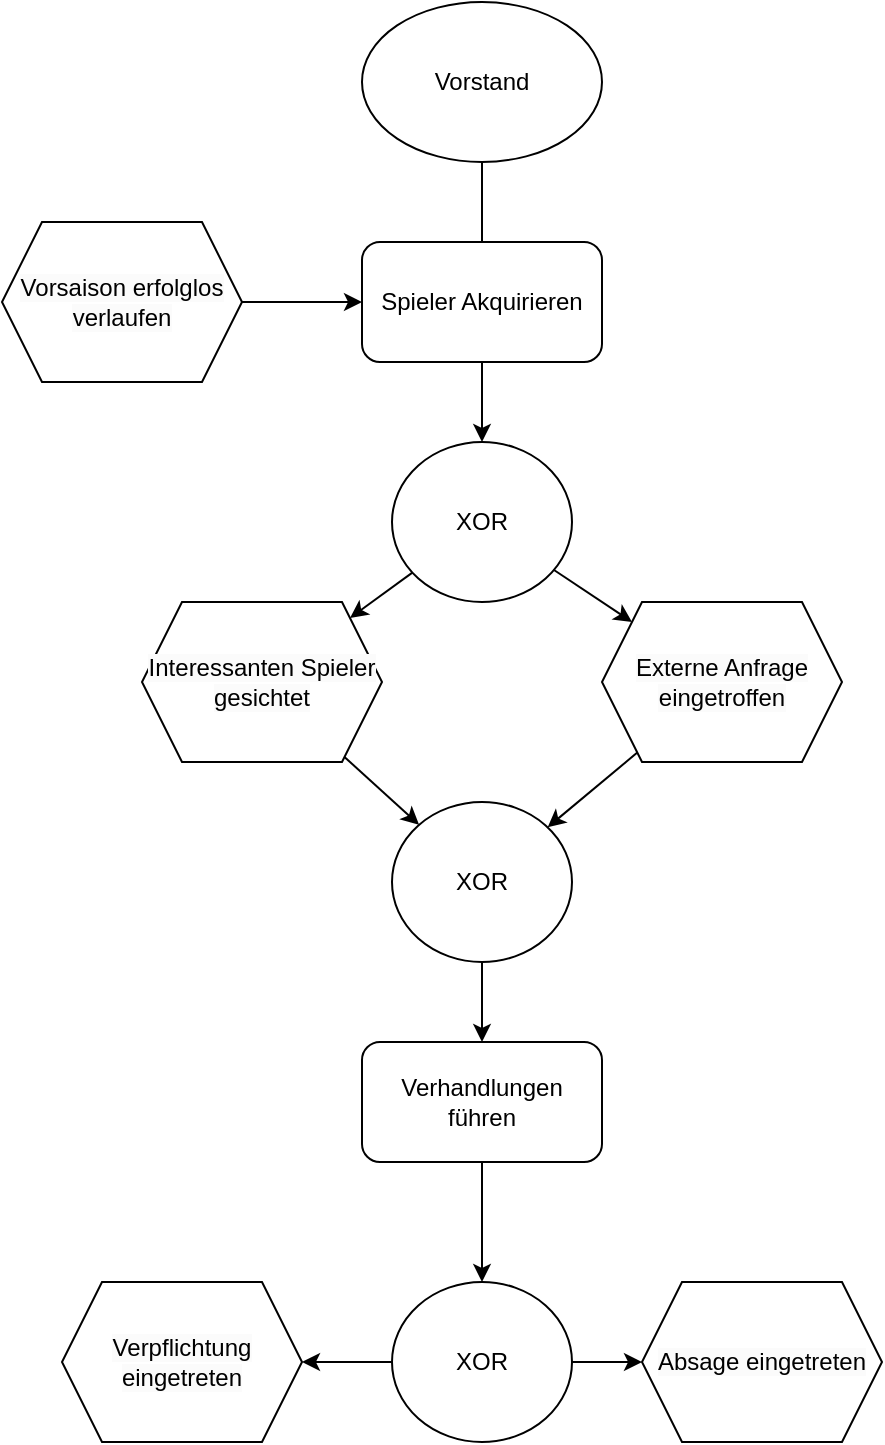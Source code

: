 <mxfile version="22.0.4" type="device">
  <diagram name="Page-1" id="3OKFx-GkvM_0FiOyyE_m">
    <mxGraphModel dx="1358" dy="571" grid="1" gridSize="10" guides="1" tooltips="1" connect="1" arrows="1" fold="1" page="1" pageScale="1" pageWidth="850" pageHeight="1100" math="0" shadow="0">
      <root>
        <mxCell id="0" />
        <mxCell id="1" parent="0" />
        <mxCell id="Sygb6rsF3YKbhJzYYNQf-3" value="Vorstand" style="ellipse;whiteSpace=wrap;html=1;" vertex="1" parent="1">
          <mxGeometry x="260" width="120" height="80" as="geometry" />
        </mxCell>
        <mxCell id="Sygb6rsF3YKbhJzYYNQf-6" value="XOR" style="ellipse;whiteSpace=wrap;html=1;" vertex="1" parent="1">
          <mxGeometry x="275" y="220" width="90" height="80" as="geometry" />
        </mxCell>
        <mxCell id="Sygb6rsF3YKbhJzYYNQf-7" value="" style="endArrow=classic;html=1;rounded=0;" edge="1" parent="1" source="Sygb6rsF3YKbhJzYYNQf-23" target="Sygb6rsF3YKbhJzYYNQf-24">
          <mxGeometry width="50" height="50" relative="1" as="geometry">
            <mxPoint x="200" y="150" as="sourcePoint" />
            <mxPoint x="280" y="150" as="targetPoint" />
          </mxGeometry>
        </mxCell>
        <mxCell id="Sygb6rsF3YKbhJzYYNQf-8" value="" style="endArrow=classic;html=1;rounded=0;" edge="1" parent="1" source="Sygb6rsF3YKbhJzYYNQf-24" target="Sygb6rsF3YKbhJzYYNQf-6">
          <mxGeometry width="50" height="50" relative="1" as="geometry">
            <mxPoint x="320" y="190" as="sourcePoint" />
            <mxPoint x="290" y="160" as="targetPoint" />
          </mxGeometry>
        </mxCell>
        <mxCell id="Sygb6rsF3YKbhJzYYNQf-10" value="" style="endArrow=classic;html=1;rounded=0;" edge="1" parent="1" source="Sygb6rsF3YKbhJzYYNQf-6" target="Sygb6rsF3YKbhJzYYNQf-25">
          <mxGeometry width="50" height="50" relative="1" as="geometry">
            <mxPoint x="330" y="200" as="sourcePoint" />
            <mxPoint x="330" y="230" as="targetPoint" />
          </mxGeometry>
        </mxCell>
        <mxCell id="Sygb6rsF3YKbhJzYYNQf-11" value="" style="endArrow=classic;html=1;rounded=0;" edge="1" parent="1" source="Sygb6rsF3YKbhJzYYNQf-6" target="Sygb6rsF3YKbhJzYYNQf-26">
          <mxGeometry width="50" height="50" relative="1" as="geometry">
            <mxPoint x="340" y="210" as="sourcePoint" />
            <mxPoint x="400" y="320" as="targetPoint" />
          </mxGeometry>
        </mxCell>
        <mxCell id="Sygb6rsF3YKbhJzYYNQf-12" value="" style="endArrow=none;html=1;rounded=0;" edge="1" parent="1" source="Sygb6rsF3YKbhJzYYNQf-3" target="Sygb6rsF3YKbhJzYYNQf-24">
          <mxGeometry width="50" height="50" relative="1" as="geometry">
            <mxPoint x="480" y="330" as="sourcePoint" />
            <mxPoint x="320" y="110" as="targetPoint" />
          </mxGeometry>
        </mxCell>
        <mxCell id="Sygb6rsF3YKbhJzYYNQf-14" value="XOR" style="ellipse;whiteSpace=wrap;html=1;" vertex="1" parent="1">
          <mxGeometry x="275" y="400" width="90" height="80" as="geometry" />
        </mxCell>
        <mxCell id="Sygb6rsF3YKbhJzYYNQf-16" value="" style="endArrow=classic;html=1;rounded=0;" edge="1" parent="1" source="Sygb6rsF3YKbhJzYYNQf-14" target="Sygb6rsF3YKbhJzYYNQf-27">
          <mxGeometry width="50" height="50" relative="1" as="geometry">
            <mxPoint x="475" y="500" as="sourcePoint" />
            <mxPoint x="320" y="520" as="targetPoint" />
          </mxGeometry>
        </mxCell>
        <mxCell id="Sygb6rsF3YKbhJzYYNQf-17" value="" style="endArrow=classic;html=1;rounded=0;" edge="1" parent="1" source="Sygb6rsF3YKbhJzYYNQf-25" target="Sygb6rsF3YKbhJzYYNQf-14">
          <mxGeometry width="50" height="50" relative="1" as="geometry">
            <mxPoint x="296" y="296" as="sourcePoint" />
            <mxPoint x="250" y="330" as="targetPoint" />
          </mxGeometry>
        </mxCell>
        <mxCell id="Sygb6rsF3YKbhJzYYNQf-18" value="" style="endArrow=classic;html=1;rounded=0;" edge="1" parent="1" source="Sygb6rsF3YKbhJzYYNQf-26" target="Sygb6rsF3YKbhJzYYNQf-14">
          <mxGeometry width="50" height="50" relative="1" as="geometry">
            <mxPoint x="400.094" y="380" as="sourcePoint" />
            <mxPoint x="260" y="340" as="targetPoint" />
          </mxGeometry>
        </mxCell>
        <mxCell id="Sygb6rsF3YKbhJzYYNQf-19" value="XOR" style="ellipse;whiteSpace=wrap;html=1;" vertex="1" parent="1">
          <mxGeometry x="275" y="640" width="90" height="80" as="geometry" />
        </mxCell>
        <mxCell id="Sygb6rsF3YKbhJzYYNQf-20" value="" style="endArrow=classic;html=1;rounded=0;" edge="1" parent="1" source="Sygb6rsF3YKbhJzYYNQf-27" target="Sygb6rsF3YKbhJzYYNQf-19">
          <mxGeometry width="50" height="50" relative="1" as="geometry">
            <mxPoint x="320" y="600" as="sourcePoint" />
            <mxPoint x="330" y="530" as="targetPoint" />
          </mxGeometry>
        </mxCell>
        <mxCell id="Sygb6rsF3YKbhJzYYNQf-22" value="" style="endArrow=classic;html=1;rounded=0;" edge="1" parent="1" source="Sygb6rsF3YKbhJzYYNQf-19" target="Sygb6rsF3YKbhJzYYNQf-28">
          <mxGeometry width="50" height="50" relative="1" as="geometry">
            <mxPoint x="490" y="580" as="sourcePoint" />
            <mxPoint x="440" y="680" as="targetPoint" />
          </mxGeometry>
        </mxCell>
        <mxCell id="Sygb6rsF3YKbhJzYYNQf-23" value="&lt;span style=&quot;color: rgb(0, 0, 0); font-family: Helvetica; font-size: 12px; font-style: normal; font-variant-ligatures: normal; font-variant-caps: normal; font-weight: 400; letter-spacing: normal; orphans: 2; text-align: center; text-indent: 0px; text-transform: none; widows: 2; word-spacing: 0px; -webkit-text-stroke-width: 0px; background-color: rgb(251, 251, 251); text-decoration-thickness: initial; text-decoration-style: initial; text-decoration-color: initial; float: none; display: inline !important;&quot;&gt;Vorsaison erfolglos verlaufen&lt;/span&gt;" style="shape=hexagon;perimeter=hexagonPerimeter2;whiteSpace=wrap;html=1;fixedSize=1;" vertex="1" parent="1">
          <mxGeometry x="80" y="110" width="120" height="80" as="geometry" />
        </mxCell>
        <mxCell id="Sygb6rsF3YKbhJzYYNQf-24" value="Spieler Akquirieren" style="rounded=1;whiteSpace=wrap;html=1;" vertex="1" parent="1">
          <mxGeometry x="260" y="120" width="120" height="60" as="geometry" />
        </mxCell>
        <mxCell id="Sygb6rsF3YKbhJzYYNQf-25" value="&lt;span style=&quot;color: rgb(0, 0, 0); font-family: Helvetica; font-size: 12px; font-style: normal; font-variant-ligatures: normal; font-variant-caps: normal; font-weight: 400; letter-spacing: normal; orphans: 2; text-align: center; text-indent: 0px; text-transform: none; widows: 2; word-spacing: 0px; -webkit-text-stroke-width: 0px; background-color: rgb(251, 251, 251); text-decoration-thickness: initial; text-decoration-style: initial; text-decoration-color: initial; float: none; display: inline !important;&quot;&gt;Interessanten Spieler gesichtet&lt;/span&gt;" style="shape=hexagon;perimeter=hexagonPerimeter2;whiteSpace=wrap;html=1;fixedSize=1;" vertex="1" parent="1">
          <mxGeometry x="150" y="300" width="120" height="80" as="geometry" />
        </mxCell>
        <mxCell id="Sygb6rsF3YKbhJzYYNQf-26" value="&lt;span style=&quot;color: rgb(0, 0, 0); font-family: Helvetica; font-size: 12px; font-style: normal; font-variant-ligatures: normal; font-variant-caps: normal; font-weight: 400; letter-spacing: normal; orphans: 2; text-align: center; text-indent: 0px; text-transform: none; widows: 2; word-spacing: 0px; -webkit-text-stroke-width: 0px; background-color: rgb(251, 251, 251); text-decoration-thickness: initial; text-decoration-style: initial; text-decoration-color: initial; float: none; display: inline !important;&quot;&gt;Externe Anfrage eingetroffen&lt;/span&gt;" style="shape=hexagon;perimeter=hexagonPerimeter2;whiteSpace=wrap;html=1;fixedSize=1;" vertex="1" parent="1">
          <mxGeometry x="380" y="300" width="120" height="80" as="geometry" />
        </mxCell>
        <mxCell id="Sygb6rsF3YKbhJzYYNQf-27" value="Verhandlungen führen" style="rounded=1;whiteSpace=wrap;html=1;" vertex="1" parent="1">
          <mxGeometry x="260" y="520" width="120" height="60" as="geometry" />
        </mxCell>
        <mxCell id="Sygb6rsF3YKbhJzYYNQf-28" value="&lt;span style=&quot;color: rgb(0, 0, 0); font-family: Helvetica; font-size: 12px; font-style: normal; font-variant-ligatures: normal; font-variant-caps: normal; font-weight: 400; letter-spacing: normal; orphans: 2; text-align: center; text-indent: 0px; text-transform: none; widows: 2; word-spacing: 0px; -webkit-text-stroke-width: 0px; background-color: rgb(251, 251, 251); text-decoration-thickness: initial; text-decoration-style: initial; text-decoration-color: initial; float: none; display: inline !important;&quot;&gt;Absage eingetreten&lt;/span&gt;" style="shape=hexagon;perimeter=hexagonPerimeter2;whiteSpace=wrap;html=1;fixedSize=1;" vertex="1" parent="1">
          <mxGeometry x="400" y="640" width="120" height="80" as="geometry" />
        </mxCell>
        <mxCell id="Sygb6rsF3YKbhJzYYNQf-30" value="&lt;span style=&quot;color: rgb(0, 0, 0); font-family: Helvetica; font-size: 12px; font-style: normal; font-variant-ligatures: normal; font-variant-caps: normal; font-weight: 400; letter-spacing: normal; orphans: 2; text-align: center; text-indent: 0px; text-transform: none; widows: 2; word-spacing: 0px; -webkit-text-stroke-width: 0px; background-color: rgb(251, 251, 251); text-decoration-thickness: initial; text-decoration-style: initial; text-decoration-color: initial; float: none; display: inline !important;&quot;&gt;Verpflichtung eingetreten&lt;/span&gt;" style="shape=hexagon;perimeter=hexagonPerimeter2;whiteSpace=wrap;html=1;fixedSize=1;" vertex="1" parent="1">
          <mxGeometry x="110" y="640" width="120" height="80" as="geometry" />
        </mxCell>
        <mxCell id="Sygb6rsF3YKbhJzYYNQf-31" value="" style="endArrow=classic;html=1;rounded=0;" edge="1" parent="1" source="Sygb6rsF3YKbhJzYYNQf-19" target="Sygb6rsF3YKbhJzYYNQf-30">
          <mxGeometry width="50" height="50" relative="1" as="geometry">
            <mxPoint x="330" y="590" as="sourcePoint" />
            <mxPoint x="330" y="650" as="targetPoint" />
          </mxGeometry>
        </mxCell>
      </root>
    </mxGraphModel>
  </diagram>
</mxfile>
